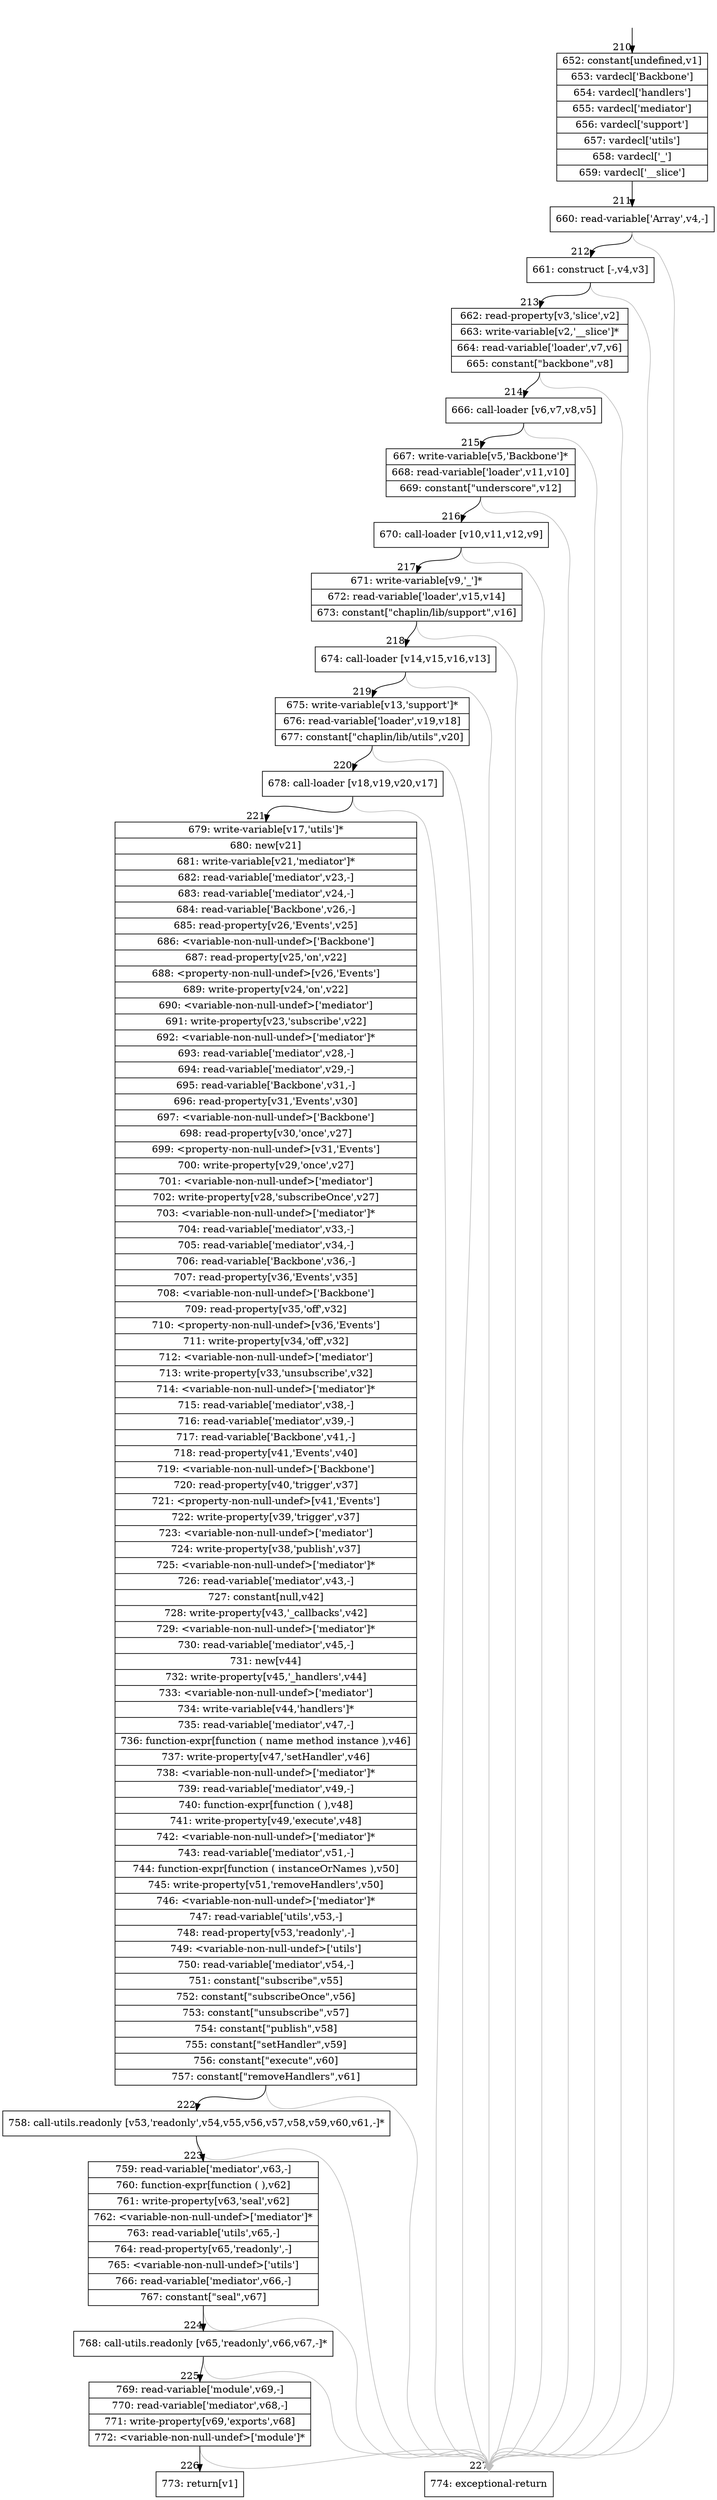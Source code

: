 digraph {
rankdir="TD"
BB_entry19[shape=none,label=""];
BB_entry19 -> BB210 [tailport=s, headport=n, headlabel="    210"]
BB210 [shape=record label="{652: constant[undefined,v1]|653: vardecl['Backbone']|654: vardecl['handlers']|655: vardecl['mediator']|656: vardecl['support']|657: vardecl['utils']|658: vardecl['_']|659: vardecl['__slice']}" ] 
BB210 -> BB211 [tailport=s, headport=n, headlabel="      211"]
BB211 [shape=record label="{660: read-variable['Array',v4,-]}" ] 
BB211 -> BB212 [tailport=s, headport=n, headlabel="      212"]
BB211 -> BB227 [tailport=s, headport=n, color=gray, headlabel="      227"]
BB212 [shape=record label="{661: construct [-,v4,v3]}" ] 
BB212 -> BB213 [tailport=s, headport=n, headlabel="      213"]
BB212 -> BB227 [tailport=s, headport=n, color=gray]
BB213 [shape=record label="{662: read-property[v3,'slice',v2]|663: write-variable[v2,'__slice']*|664: read-variable['loader',v7,v6]|665: constant[\"backbone\",v8]}" ] 
BB213 -> BB214 [tailport=s, headport=n, headlabel="      214"]
BB213 -> BB227 [tailport=s, headport=n, color=gray]
BB214 [shape=record label="{666: call-loader [v6,v7,v8,v5]}" ] 
BB214 -> BB215 [tailport=s, headport=n, headlabel="      215"]
BB214 -> BB227 [tailport=s, headport=n, color=gray]
BB215 [shape=record label="{667: write-variable[v5,'Backbone']*|668: read-variable['loader',v11,v10]|669: constant[\"underscore\",v12]}" ] 
BB215 -> BB216 [tailport=s, headport=n, headlabel="      216"]
BB215 -> BB227 [tailport=s, headport=n, color=gray]
BB216 [shape=record label="{670: call-loader [v10,v11,v12,v9]}" ] 
BB216 -> BB217 [tailport=s, headport=n, headlabel="      217"]
BB216 -> BB227 [tailport=s, headport=n, color=gray]
BB217 [shape=record label="{671: write-variable[v9,'_']*|672: read-variable['loader',v15,v14]|673: constant[\"chaplin/lib/support\",v16]}" ] 
BB217 -> BB218 [tailport=s, headport=n, headlabel="      218"]
BB217 -> BB227 [tailport=s, headport=n, color=gray]
BB218 [shape=record label="{674: call-loader [v14,v15,v16,v13]}" ] 
BB218 -> BB219 [tailport=s, headport=n, headlabel="      219"]
BB218 -> BB227 [tailport=s, headport=n, color=gray]
BB219 [shape=record label="{675: write-variable[v13,'support']*|676: read-variable['loader',v19,v18]|677: constant[\"chaplin/lib/utils\",v20]}" ] 
BB219 -> BB220 [tailport=s, headport=n, headlabel="      220"]
BB219 -> BB227 [tailport=s, headport=n, color=gray]
BB220 [shape=record label="{678: call-loader [v18,v19,v20,v17]}" ] 
BB220 -> BB221 [tailport=s, headport=n, headlabel="      221"]
BB220 -> BB227 [tailport=s, headport=n, color=gray]
BB221 [shape=record label="{679: write-variable[v17,'utils']*|680: new[v21]|681: write-variable[v21,'mediator']*|682: read-variable['mediator',v23,-]|683: read-variable['mediator',v24,-]|684: read-variable['Backbone',v26,-]|685: read-property[v26,'Events',v25]|686: \<variable-non-null-undef\>['Backbone']|687: read-property[v25,'on',v22]|688: \<property-non-null-undef\>[v26,'Events']|689: write-property[v24,'on',v22]|690: \<variable-non-null-undef\>['mediator']|691: write-property[v23,'subscribe',v22]|692: \<variable-non-null-undef\>['mediator']*|693: read-variable['mediator',v28,-]|694: read-variable['mediator',v29,-]|695: read-variable['Backbone',v31,-]|696: read-property[v31,'Events',v30]|697: \<variable-non-null-undef\>['Backbone']|698: read-property[v30,'once',v27]|699: \<property-non-null-undef\>[v31,'Events']|700: write-property[v29,'once',v27]|701: \<variable-non-null-undef\>['mediator']|702: write-property[v28,'subscribeOnce',v27]|703: \<variable-non-null-undef\>['mediator']*|704: read-variable['mediator',v33,-]|705: read-variable['mediator',v34,-]|706: read-variable['Backbone',v36,-]|707: read-property[v36,'Events',v35]|708: \<variable-non-null-undef\>['Backbone']|709: read-property[v35,'off',v32]|710: \<property-non-null-undef\>[v36,'Events']|711: write-property[v34,'off',v32]|712: \<variable-non-null-undef\>['mediator']|713: write-property[v33,'unsubscribe',v32]|714: \<variable-non-null-undef\>['mediator']*|715: read-variable['mediator',v38,-]|716: read-variable['mediator',v39,-]|717: read-variable['Backbone',v41,-]|718: read-property[v41,'Events',v40]|719: \<variable-non-null-undef\>['Backbone']|720: read-property[v40,'trigger',v37]|721: \<property-non-null-undef\>[v41,'Events']|722: write-property[v39,'trigger',v37]|723: \<variable-non-null-undef\>['mediator']|724: write-property[v38,'publish',v37]|725: \<variable-non-null-undef\>['mediator']*|726: read-variable['mediator',v43,-]|727: constant[null,v42]|728: write-property[v43,'_callbacks',v42]|729: \<variable-non-null-undef\>['mediator']*|730: read-variable['mediator',v45,-]|731: new[v44]|732: write-property[v45,'_handlers',v44]|733: \<variable-non-null-undef\>['mediator']|734: write-variable[v44,'handlers']*|735: read-variable['mediator',v47,-]|736: function-expr[function ( name method instance ),v46]|737: write-property[v47,'setHandler',v46]|738: \<variable-non-null-undef\>['mediator']*|739: read-variable['mediator',v49,-]|740: function-expr[function ( ),v48]|741: write-property[v49,'execute',v48]|742: \<variable-non-null-undef\>['mediator']*|743: read-variable['mediator',v51,-]|744: function-expr[function ( instanceOrNames ),v50]|745: write-property[v51,'removeHandlers',v50]|746: \<variable-non-null-undef\>['mediator']*|747: read-variable['utils',v53,-]|748: read-property[v53,'readonly',-]|749: \<variable-non-null-undef\>['utils']|750: read-variable['mediator',v54,-]|751: constant[\"subscribe\",v55]|752: constant[\"subscribeOnce\",v56]|753: constant[\"unsubscribe\",v57]|754: constant[\"publish\",v58]|755: constant[\"setHandler\",v59]|756: constant[\"execute\",v60]|757: constant[\"removeHandlers\",v61]}" ] 
BB221 -> BB222 [tailport=s, headport=n, headlabel="      222"]
BB221 -> BB227 [tailport=s, headport=n, color=gray]
BB222 [shape=record label="{758: call-utils.readonly [v53,'readonly',v54,v55,v56,v57,v58,v59,v60,v61,-]*}" ] 
BB222 -> BB223 [tailport=s, headport=n, headlabel="      223"]
BB222 -> BB227 [tailport=s, headport=n, color=gray]
BB223 [shape=record label="{759: read-variable['mediator',v63,-]|760: function-expr[function ( ),v62]|761: write-property[v63,'seal',v62]|762: \<variable-non-null-undef\>['mediator']*|763: read-variable['utils',v65,-]|764: read-property[v65,'readonly',-]|765: \<variable-non-null-undef\>['utils']|766: read-variable['mediator',v66,-]|767: constant[\"seal\",v67]}" ] 
BB223 -> BB224 [tailport=s, headport=n, headlabel="      224"]
BB223 -> BB227 [tailport=s, headport=n, color=gray]
BB224 [shape=record label="{768: call-utils.readonly [v65,'readonly',v66,v67,-]*}" ] 
BB224 -> BB225 [tailport=s, headport=n, headlabel="      225"]
BB224 -> BB227 [tailport=s, headport=n, color=gray]
BB225 [shape=record label="{769: read-variable['module',v69,-]|770: read-variable['mediator',v68,-]|771: write-property[v69,'exports',v68]|772: \<variable-non-null-undef\>['module']*}" ] 
BB225 -> BB226 [tailport=s, headport=n, headlabel="      226"]
BB225 -> BB227 [tailport=s, headport=n, color=gray]
BB226 [shape=record label="{773: return[v1]}" ] 
BB227 [shape=record label="{774: exceptional-return}" ] 
//#$~ 237
}
